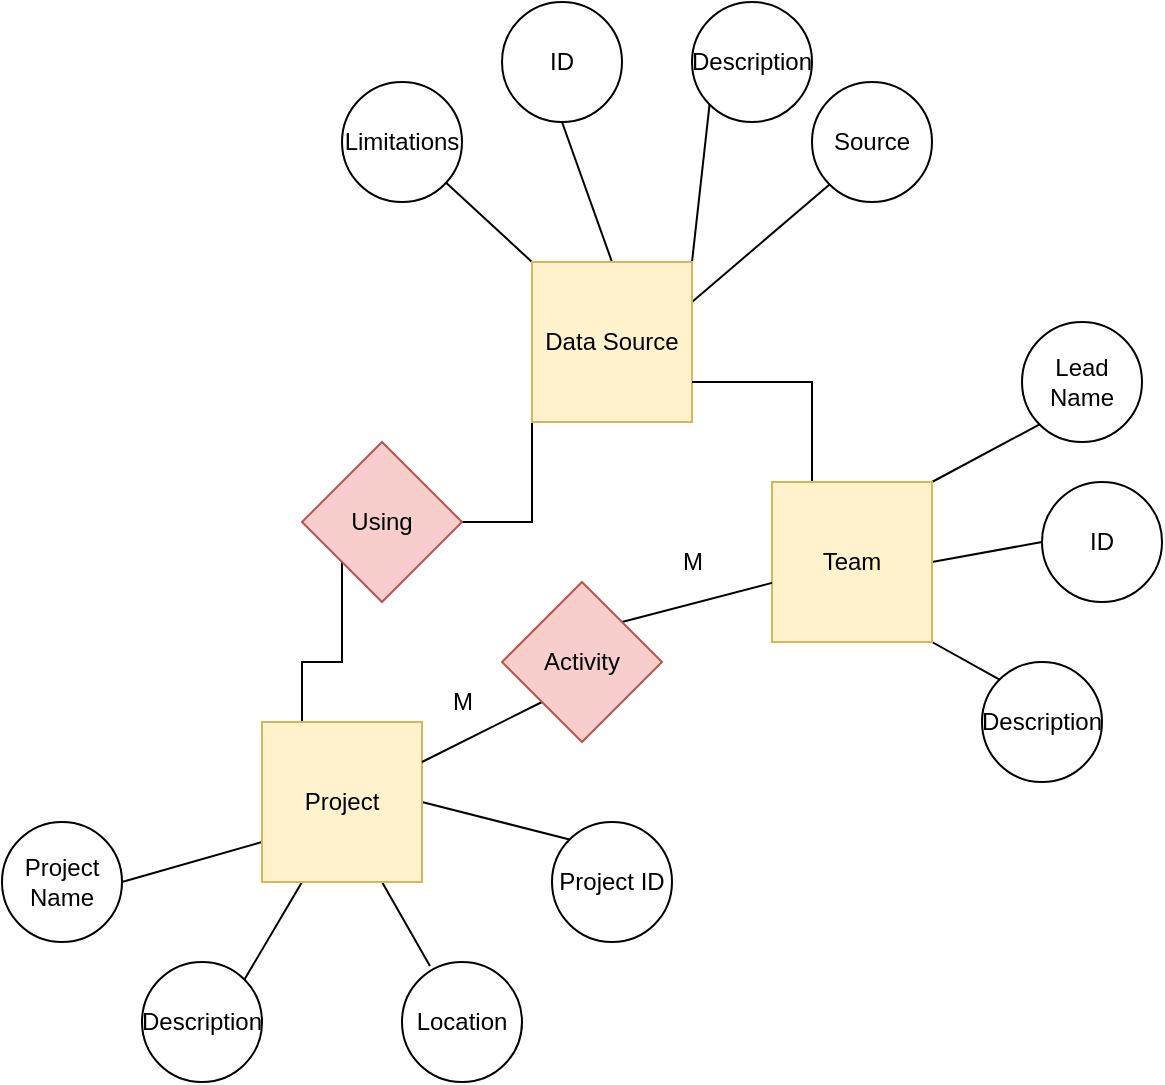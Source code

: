 <mxfile version="13.1.5" type="github" pages="4"><diagram id="rt0krU4KGdNEQJxQm8JP" name="Page-3"><mxGraphModel dx="1248" dy="706" grid="1" gridSize="10" guides="1" tooltips="1" connect="1" arrows="1" fold="1" page="1" pageScale="1" pageWidth="850" pageHeight="1100" math="0" shadow="0"><root><mxCell id="PyttAAzSHBFMUxgg1ODk-0"/><mxCell id="PyttAAzSHBFMUxgg1ODk-1" parent="PyttAAzSHBFMUxgg1ODk-0"/><mxCell id="PyttAAzSHBFMUxgg1ODk-2" style="edgeStyle=none;rounded=0;orthogonalLoop=1;jettySize=auto;html=1;exitX=0;exitY=0;exitDx=0;exitDy=0;endArrow=none;endFill=0;" parent="PyttAAzSHBFMUxgg1ODk-1" source="PyttAAzSHBFMUxgg1ODk-6" target="PyttAAzSHBFMUxgg1ODk-27" edge="1"><mxGeometry relative="1" as="geometry"/></mxCell><mxCell id="PyttAAzSHBFMUxgg1ODk-3" style="edgeStyle=none;rounded=0;orthogonalLoop=1;jettySize=auto;html=1;exitX=1;exitY=0;exitDx=0;exitDy=0;entryX=0;entryY=1;entryDx=0;entryDy=0;endArrow=none;endFill=0;" parent="PyttAAzSHBFMUxgg1ODk-1" source="PyttAAzSHBFMUxgg1ODk-6" target="PyttAAzSHBFMUxgg1ODk-26" edge="1"><mxGeometry relative="1" as="geometry"/></mxCell><mxCell id="PyttAAzSHBFMUxgg1ODk-4" style="edgeStyle=none;rounded=0;orthogonalLoop=1;jettySize=auto;html=1;exitX=0.5;exitY=0;exitDx=0;exitDy=0;entryX=0.5;entryY=1;entryDx=0;entryDy=0;endArrow=none;endFill=0;" parent="PyttAAzSHBFMUxgg1ODk-1" source="PyttAAzSHBFMUxgg1ODk-6" target="PyttAAzSHBFMUxgg1ODk-28" edge="1"><mxGeometry relative="1" as="geometry"/></mxCell><mxCell id="PyttAAzSHBFMUxgg1ODk-5" style="edgeStyle=none;rounded=0;orthogonalLoop=1;jettySize=auto;html=1;exitX=1;exitY=0.25;exitDx=0;exitDy=0;entryX=0;entryY=1;entryDx=0;entryDy=0;endArrow=none;endFill=0;" parent="PyttAAzSHBFMUxgg1ODk-1" source="PyttAAzSHBFMUxgg1ODk-6" target="PyttAAzSHBFMUxgg1ODk-41" edge="1"><mxGeometry relative="1" as="geometry"/></mxCell><mxCell id="PyttAAzSHBFMUxgg1ODk-42" style="edgeStyle=orthogonalEdgeStyle;rounded=0;orthogonalLoop=1;jettySize=auto;html=1;exitX=0;exitY=1;exitDx=0;exitDy=0;entryX=1;entryY=0.5;entryDx=0;entryDy=0;endArrow=none;endFill=0;" parent="PyttAAzSHBFMUxgg1ODk-1" source="PyttAAzSHBFMUxgg1ODk-6" target="PyttAAzSHBFMUxgg1ODk-39" edge="1"><mxGeometry relative="1" as="geometry"/></mxCell><mxCell id="PyttAAzSHBFMUxgg1ODk-6" value="Data Source" style="whiteSpace=wrap;html=1;aspect=fixed;fillColor=#fff2cc;strokeColor=#d6b656;" parent="PyttAAzSHBFMUxgg1ODk-1" vertex="1"><mxGeometry x="495" y="170" width="80" height="80" as="geometry"/></mxCell><mxCell id="PyttAAzSHBFMUxgg1ODk-11" style="edgeStyle=none;rounded=0;orthogonalLoop=1;jettySize=auto;html=1;exitX=1;exitY=0;exitDx=0;exitDy=0;entryX=0;entryY=1;entryDx=0;entryDy=0;endArrow=none;endFill=0;" parent="PyttAAzSHBFMUxgg1ODk-1" source="PyttAAzSHBFMUxgg1ODk-14" target="PyttAAzSHBFMUxgg1ODk-30" edge="1"><mxGeometry relative="1" as="geometry"/></mxCell><mxCell id="PyttAAzSHBFMUxgg1ODk-12" style="edgeStyle=none;rounded=0;orthogonalLoop=1;jettySize=auto;html=1;exitX=1;exitY=0.5;exitDx=0;exitDy=0;entryX=0;entryY=0.5;entryDx=0;entryDy=0;endArrow=none;endFill=0;" parent="PyttAAzSHBFMUxgg1ODk-1" source="PyttAAzSHBFMUxgg1ODk-14" target="PyttAAzSHBFMUxgg1ODk-29" edge="1"><mxGeometry relative="1" as="geometry"/></mxCell><mxCell id="PyttAAzSHBFMUxgg1ODk-13" style="edgeStyle=none;rounded=0;orthogonalLoop=1;jettySize=auto;html=1;exitX=1;exitY=1;exitDx=0;exitDy=0;entryX=0;entryY=0;entryDx=0;entryDy=0;endArrow=none;endFill=0;" parent="PyttAAzSHBFMUxgg1ODk-1" source="PyttAAzSHBFMUxgg1ODk-14" target="PyttAAzSHBFMUxgg1ODk-31" edge="1"><mxGeometry relative="1" as="geometry"/></mxCell><mxCell id="PyttAAzSHBFMUxgg1ODk-43" style="edgeStyle=orthogonalEdgeStyle;rounded=0;orthogonalLoop=1;jettySize=auto;html=1;exitX=0.25;exitY=0;exitDx=0;exitDy=0;entryX=1;entryY=0.75;entryDx=0;entryDy=0;endArrow=none;endFill=0;" parent="PyttAAzSHBFMUxgg1ODk-1" source="PyttAAzSHBFMUxgg1ODk-14" target="PyttAAzSHBFMUxgg1ODk-6" edge="1"><mxGeometry relative="1" as="geometry"/></mxCell><mxCell id="PyttAAzSHBFMUxgg1ODk-14" value="Team" style="whiteSpace=wrap;html=1;aspect=fixed;fillColor=#fff2cc;strokeColor=#d6b656;" parent="PyttAAzSHBFMUxgg1ODk-1" vertex="1"><mxGeometry x="615" y="280" width="80" height="80" as="geometry"/></mxCell><mxCell id="PyttAAzSHBFMUxgg1ODk-15" style="edgeStyle=none;rounded=0;orthogonalLoop=1;jettySize=auto;html=1;exitX=0;exitY=0.75;exitDx=0;exitDy=0;entryX=1;entryY=0.5;entryDx=0;entryDy=0;endArrow=none;endFill=0;" parent="PyttAAzSHBFMUxgg1ODk-1" source="PyttAAzSHBFMUxgg1ODk-19" target="PyttAAzSHBFMUxgg1ODk-22" edge="1"><mxGeometry relative="1" as="geometry"/></mxCell><mxCell id="PyttAAzSHBFMUxgg1ODk-16" style="edgeStyle=none;rounded=0;orthogonalLoop=1;jettySize=auto;html=1;exitX=0.25;exitY=1;exitDx=0;exitDy=0;entryX=1;entryY=0;entryDx=0;entryDy=0;endArrow=none;endFill=0;" parent="PyttAAzSHBFMUxgg1ODk-1" source="PyttAAzSHBFMUxgg1ODk-19" target="PyttAAzSHBFMUxgg1ODk-23" edge="1"><mxGeometry relative="1" as="geometry"/></mxCell><mxCell id="PyttAAzSHBFMUxgg1ODk-17" style="edgeStyle=none;rounded=0;orthogonalLoop=1;jettySize=auto;html=1;exitX=0.75;exitY=1;exitDx=0;exitDy=0;entryX=0.233;entryY=0.033;entryDx=0;entryDy=0;entryPerimeter=0;endArrow=none;endFill=0;" parent="PyttAAzSHBFMUxgg1ODk-1" source="PyttAAzSHBFMUxgg1ODk-19" target="PyttAAzSHBFMUxgg1ODk-20" edge="1"><mxGeometry relative="1" as="geometry"/></mxCell><mxCell id="PyttAAzSHBFMUxgg1ODk-18" style="edgeStyle=none;rounded=0;orthogonalLoop=1;jettySize=auto;html=1;exitX=1;exitY=0.5;exitDx=0;exitDy=0;entryX=0;entryY=0;entryDx=0;entryDy=0;endArrow=none;endFill=0;" parent="PyttAAzSHBFMUxgg1ODk-1" source="PyttAAzSHBFMUxgg1ODk-19" target="PyttAAzSHBFMUxgg1ODk-21" edge="1"><mxGeometry relative="1" as="geometry"/></mxCell><mxCell id="PyttAAzSHBFMUxgg1ODk-44" style="edgeStyle=orthogonalEdgeStyle;rounded=0;orthogonalLoop=1;jettySize=auto;html=1;exitX=0.25;exitY=0;exitDx=0;exitDy=0;entryX=0;entryY=1;entryDx=0;entryDy=0;endArrow=none;endFill=0;" parent="PyttAAzSHBFMUxgg1ODk-1" source="PyttAAzSHBFMUxgg1ODk-19" target="PyttAAzSHBFMUxgg1ODk-39" edge="1"><mxGeometry relative="1" as="geometry"/></mxCell><mxCell id="PyttAAzSHBFMUxgg1ODk-19" value="Project" style="whiteSpace=wrap;html=1;aspect=fixed;fillColor=#fff2cc;strokeColor=#d6b656;" parent="PyttAAzSHBFMUxgg1ODk-1" vertex="1"><mxGeometry x="360" y="400" width="80" height="80" as="geometry"/></mxCell><mxCell id="PyttAAzSHBFMUxgg1ODk-20" value="Location" style="ellipse;whiteSpace=wrap;html=1;" parent="PyttAAzSHBFMUxgg1ODk-1" vertex="1"><mxGeometry x="430" y="520" width="60" height="60" as="geometry"/></mxCell><mxCell id="PyttAAzSHBFMUxgg1ODk-21" value="Project ID" style="ellipse;whiteSpace=wrap;html=1;" parent="PyttAAzSHBFMUxgg1ODk-1" vertex="1"><mxGeometry x="505" y="450" width="60" height="60" as="geometry"/></mxCell><mxCell id="PyttAAzSHBFMUxgg1ODk-22" value="Project Name" style="ellipse;whiteSpace=wrap;html=1;" parent="PyttAAzSHBFMUxgg1ODk-1" vertex="1"><mxGeometry x="230" y="450" width="60" height="60" as="geometry"/></mxCell><mxCell id="PyttAAzSHBFMUxgg1ODk-23" value="Description" style="ellipse;whiteSpace=wrap;html=1;" parent="PyttAAzSHBFMUxgg1ODk-1" vertex="1"><mxGeometry x="300" y="520" width="60" height="60" as="geometry"/></mxCell><mxCell id="PyttAAzSHBFMUxgg1ODk-26" value="Description" style="ellipse;whiteSpace=wrap;html=1;" parent="PyttAAzSHBFMUxgg1ODk-1" vertex="1"><mxGeometry x="575" y="40" width="60" height="60" as="geometry"/></mxCell><mxCell id="PyttAAzSHBFMUxgg1ODk-27" value="Limitations" style="ellipse;whiteSpace=wrap;html=1;" parent="PyttAAzSHBFMUxgg1ODk-1" vertex="1"><mxGeometry x="400" y="80" width="60" height="60" as="geometry"/></mxCell><mxCell id="PyttAAzSHBFMUxgg1ODk-28" value="ID" style="ellipse;whiteSpace=wrap;html=1;" parent="PyttAAzSHBFMUxgg1ODk-1" vertex="1"><mxGeometry x="480" y="40" width="60" height="60" as="geometry"/></mxCell><mxCell id="PyttAAzSHBFMUxgg1ODk-29" value="ID" style="ellipse;whiteSpace=wrap;html=1;" parent="PyttAAzSHBFMUxgg1ODk-1" vertex="1"><mxGeometry x="750" y="280" width="60" height="60" as="geometry"/></mxCell><mxCell id="PyttAAzSHBFMUxgg1ODk-30" value="Lead Name" style="ellipse;whiteSpace=wrap;html=1;" parent="PyttAAzSHBFMUxgg1ODk-1" vertex="1"><mxGeometry x="740" y="200" width="60" height="60" as="geometry"/></mxCell><mxCell id="PyttAAzSHBFMUxgg1ODk-31" value="Description" style="ellipse;whiteSpace=wrap;html=1;" parent="PyttAAzSHBFMUxgg1ODk-1" vertex="1"><mxGeometry x="720" y="370" width="60" height="60" as="geometry"/></mxCell><mxCell id="PyttAAzSHBFMUxgg1ODk-32" style="edgeStyle=none;rounded=0;orthogonalLoop=1;jettySize=auto;html=1;exitX=1;exitY=0;exitDx=0;exitDy=0;endArrow=none;endFill=0;" parent="PyttAAzSHBFMUxgg1ODk-1" source="PyttAAzSHBFMUxgg1ODk-34" target="PyttAAzSHBFMUxgg1ODk-14" edge="1"><mxGeometry relative="1" as="geometry"/></mxCell><mxCell id="PyttAAzSHBFMUxgg1ODk-33" style="edgeStyle=none;rounded=0;orthogonalLoop=1;jettySize=auto;html=1;exitX=0;exitY=1;exitDx=0;exitDy=0;entryX=1;entryY=0.25;entryDx=0;entryDy=0;endArrow=none;endFill=0;" parent="PyttAAzSHBFMUxgg1ODk-1" source="PyttAAzSHBFMUxgg1ODk-34" target="PyttAAzSHBFMUxgg1ODk-19" edge="1"><mxGeometry relative="1" as="geometry"/></mxCell><mxCell id="PyttAAzSHBFMUxgg1ODk-34" value="Activity" style="rhombus;whiteSpace=wrap;html=1;fillColor=#f8cecc;strokeColor=#b85450;" parent="PyttAAzSHBFMUxgg1ODk-1" vertex="1"><mxGeometry x="480" y="330" width="80" height="80" as="geometry"/></mxCell><mxCell id="PyttAAzSHBFMUxgg1ODk-39" value="Using" style="rhombus;whiteSpace=wrap;html=1;fillColor=#f8cecc;strokeColor=#b85450;" parent="PyttAAzSHBFMUxgg1ODk-1" vertex="1"><mxGeometry x="380" y="260" width="80" height="80" as="geometry"/></mxCell><mxCell id="PyttAAzSHBFMUxgg1ODk-41" value="Source" style="ellipse;whiteSpace=wrap;html=1;" parent="PyttAAzSHBFMUxgg1ODk-1" vertex="1"><mxGeometry x="635" y="80" width="60" height="60" as="geometry"/></mxCell><mxCell id="IOsJcg_BrDrcKYwH-Y9f-0" value="M" style="text;html=1;align=center;verticalAlign=middle;resizable=0;points=[];autosize=1;" parent="PyttAAzSHBFMUxgg1ODk-1" vertex="1"><mxGeometry x="445" y="380" width="30" height="20" as="geometry"/></mxCell><mxCell id="IOsJcg_BrDrcKYwH-Y9f-1" value="M" style="text;html=1;align=center;verticalAlign=middle;resizable=0;points=[];autosize=1;" parent="PyttAAzSHBFMUxgg1ODk-1" vertex="1"><mxGeometry x="560" y="310" width="30" height="20" as="geometry"/></mxCell></root></mxGraphModel></diagram><diagram id="_MGCt_RtnIuWzZ6rvol-" name="Page-2"><mxGraphModel dx="1248" dy="706" grid="1" gridSize="10" guides="1" tooltips="1" connect="1" arrows="1" fold="1" page="1" pageScale="1" pageWidth="850" pageHeight="1100" math="0" shadow="0"><root><mxCell id="QILq6E-7f43rGBBVIJ01-0"/><mxCell id="QILq6E-7f43rGBBVIJ01-1" parent="QILq6E-7f43rGBBVIJ01-0"/><mxCell id="T185292IHlqDsRqvzdtG-1" style="edgeStyle=orthogonalEdgeStyle;rounded=0;orthogonalLoop=1;jettySize=auto;html=1;exitX=0;exitY=0;exitDx=0;exitDy=0;entryX=1;entryY=1;entryDx=0;entryDy=0;endArrow=none;endFill=0;" parent="QILq6E-7f43rGBBVIJ01-1" source="QILq6E-7f43rGBBVIJ01-3" target="QILq6E-7f43rGBBVIJ01-35" edge="1"><mxGeometry relative="1" as="geometry"><Array as="points"><mxPoint x="630" y="320"/></Array></mxGeometry></mxCell><mxCell id="QILq6E-7f43rGBBVIJ01-3" value="Data Source" style="whiteSpace=wrap;html=1;aspect=fixed;fillColor=#fff2cc;strokeColor=#d6b656;" parent="QILq6E-7f43rGBBVIJ01-1" vertex="1"><mxGeometry x="630" y="350" width="80" height="80" as="geometry"/></mxCell><mxCell id="QILq6E-7f43rGBBVIJ01-4" style="edgeStyle=none;rounded=0;orthogonalLoop=1;jettySize=auto;html=1;exitX=1;exitY=0;exitDx=0;exitDy=0;entryX=0;entryY=1;entryDx=0;entryDy=0;endArrow=none;endFill=0;" parent="QILq6E-7f43rGBBVIJ01-1" source="QILq6E-7f43rGBBVIJ01-8" target="QILq6E-7f43rGBBVIJ01-26" edge="1"><mxGeometry relative="1" as="geometry"/></mxCell><mxCell id="QILq6E-7f43rGBBVIJ01-5" style="edgeStyle=none;rounded=0;orthogonalLoop=1;jettySize=auto;html=1;exitX=1;exitY=0.5;exitDx=0;exitDy=0;entryX=0;entryY=0.5;entryDx=0;entryDy=0;endArrow=none;endFill=0;" parent="QILq6E-7f43rGBBVIJ01-1" source="QILq6E-7f43rGBBVIJ01-8" target="QILq6E-7f43rGBBVIJ01-25" edge="1"><mxGeometry relative="1" as="geometry"/></mxCell><mxCell id="QILq6E-7f43rGBBVIJ01-6" style="edgeStyle=none;rounded=0;orthogonalLoop=1;jettySize=auto;html=1;exitX=1;exitY=1;exitDx=0;exitDy=0;entryX=0;entryY=0;entryDx=0;entryDy=0;endArrow=none;endFill=0;" parent="QILq6E-7f43rGBBVIJ01-1" source="QILq6E-7f43rGBBVIJ01-8" target="QILq6E-7f43rGBBVIJ01-27" edge="1"><mxGeometry relative="1" as="geometry"/></mxCell><mxCell id="QILq6E-7f43rGBBVIJ01-7" style="edgeStyle=orthogonalEdgeStyle;rounded=0;orthogonalLoop=1;jettySize=auto;html=1;exitX=1;exitY=1;exitDx=0;exitDy=0;entryX=0;entryY=0;entryDx=0;entryDy=0;endArrow=none;endFill=0;" parent="QILq6E-7f43rGBBVIJ01-1" source="QILq6E-7f43rGBBVIJ01-8" target="QILq6E-7f43rGBBVIJ01-35" edge="1"><mxGeometry relative="1" as="geometry"><Array as="points"><mxPoint x="485" y="240"/><mxPoint x="560" y="240"/></Array></mxGeometry></mxCell><mxCell id="QILq6E-7f43rGBBVIJ01-8" value="Team" style="whiteSpace=wrap;html=1;aspect=fixed;fillColor=#fff2cc;strokeColor=#d6b656;" parent="QILq6E-7f43rGBBVIJ01-1" vertex="1"><mxGeometry x="405" y="140" width="80" height="80" as="geometry"/></mxCell><mxCell id="QILq6E-7f43rGBBVIJ01-9" style="edgeStyle=none;rounded=0;orthogonalLoop=1;jettySize=auto;html=1;exitX=0;exitY=0.75;exitDx=0;exitDy=0;entryX=1;entryY=0.5;entryDx=0;entryDy=0;endArrow=none;endFill=0;" parent="QILq6E-7f43rGBBVIJ01-1" source="QILq6E-7f43rGBBVIJ01-13" target="QILq6E-7f43rGBBVIJ01-17" edge="1"><mxGeometry relative="1" as="geometry"/></mxCell><mxCell id="QILq6E-7f43rGBBVIJ01-10" style="edgeStyle=none;rounded=0;orthogonalLoop=1;jettySize=auto;html=1;exitX=0.25;exitY=1;exitDx=0;exitDy=0;entryX=1;entryY=0;entryDx=0;entryDy=0;endArrow=none;endFill=0;" parent="QILq6E-7f43rGBBVIJ01-1" source="QILq6E-7f43rGBBVIJ01-13" target="QILq6E-7f43rGBBVIJ01-18" edge="1"><mxGeometry relative="1" as="geometry"/></mxCell><mxCell id="QILq6E-7f43rGBBVIJ01-11" style="edgeStyle=none;rounded=0;orthogonalLoop=1;jettySize=auto;html=1;exitX=0.75;exitY=1;exitDx=0;exitDy=0;entryX=0.233;entryY=0.033;entryDx=0;entryDy=0;entryPerimeter=0;endArrow=none;endFill=0;" parent="QILq6E-7f43rGBBVIJ01-1" source="QILq6E-7f43rGBBVIJ01-13" target="QILq6E-7f43rGBBVIJ01-14" edge="1"><mxGeometry relative="1" as="geometry"/></mxCell><mxCell id="QILq6E-7f43rGBBVIJ01-12" style="edgeStyle=orthogonalEdgeStyle;rounded=0;orthogonalLoop=1;jettySize=auto;html=1;exitX=1;exitY=0.5;exitDx=0;exitDy=0;entryX=0;entryY=0.5;entryDx=0;entryDy=0;endArrow=none;endFill=0;" parent="QILq6E-7f43rGBBVIJ01-1" source="QILq6E-7f43rGBBVIJ01-13" target="QILq6E-7f43rGBBVIJ01-37" edge="1"><mxGeometry relative="1" as="geometry"/></mxCell><mxCell id="QILq6E-7f43rGBBVIJ01-13" value="Work" style="whiteSpace=wrap;html=1;aspect=fixed;fillColor=#fff2cc;strokeColor=#d6b656;" parent="QILq6E-7f43rGBBVIJ01-1" vertex="1"><mxGeometry x="190" y="350" width="80" height="80" as="geometry"/></mxCell><mxCell id="QILq6E-7f43rGBBVIJ01-14" value="Location" style="ellipse;whiteSpace=wrap;html=1;" parent="QILq6E-7f43rGBBVIJ01-1" vertex="1"><mxGeometry x="250" y="490" width="60" height="60" as="geometry"/></mxCell><mxCell id="QILq6E-7f43rGBBVIJ01-15" style="edgeStyle=orthogonalEdgeStyle;rounded=0;orthogonalLoop=1;jettySize=auto;html=1;exitX=0;exitY=0;exitDx=0;exitDy=0;entryX=1;entryY=1;entryDx=0;entryDy=0;endArrow=none;endFill=0;" parent="QILq6E-7f43rGBBVIJ01-1" source="QILq6E-7f43rGBBVIJ01-16" target="QILq6E-7f43rGBBVIJ01-13" edge="1"><mxGeometry relative="1" as="geometry"/></mxCell><mxCell id="QILq6E-7f43rGBBVIJ01-16" value="Project ID" style="ellipse;whiteSpace=wrap;html=1;" parent="QILq6E-7f43rGBBVIJ01-1" vertex="1"><mxGeometry x="340" y="460" width="60" height="60" as="geometry"/></mxCell><mxCell id="QILq6E-7f43rGBBVIJ01-17" value="Project Name" style="ellipse;whiteSpace=wrap;html=1;" parent="QILq6E-7f43rGBBVIJ01-1" vertex="1"><mxGeometry x="40" y="420" width="60" height="60" as="geometry"/></mxCell><mxCell id="QILq6E-7f43rGBBVIJ01-18" value="Description" style="ellipse;whiteSpace=wrap;html=1;" parent="QILq6E-7f43rGBBVIJ01-1" vertex="1"><mxGeometry x="110" y="490" width="60" height="60" as="geometry"/></mxCell><mxCell id="QILq6E-7f43rGBBVIJ01-19" style="edgeStyle=orthogonalEdgeStyle;rounded=0;orthogonalLoop=1;jettySize=auto;html=1;exitX=0.5;exitY=0;exitDx=0;exitDy=0;entryX=0.75;entryY=1;entryDx=0;entryDy=0;endArrow=none;endFill=0;" parent="QILq6E-7f43rGBBVIJ01-1" source="QILq6E-7f43rGBBVIJ01-20" target="QILq6E-7f43rGBBVIJ01-3" edge="1"><mxGeometry relative="1" as="geometry"/></mxCell><mxCell id="QILq6E-7f43rGBBVIJ01-20" value="Description" style="ellipse;whiteSpace=wrap;html=1;" parent="QILq6E-7f43rGBBVIJ01-1" vertex="1"><mxGeometry x="710" y="490" width="60" height="60" as="geometry"/></mxCell><mxCell id="QILq6E-7f43rGBBVIJ01-21" style="edgeStyle=orthogonalEdgeStyle;rounded=0;orthogonalLoop=1;jettySize=auto;html=1;exitX=1;exitY=0;exitDx=0;exitDy=0;entryX=0;entryY=0.75;entryDx=0;entryDy=0;endArrow=none;endFill=0;" parent="QILq6E-7f43rGBBVIJ01-1" source="QILq6E-7f43rGBBVIJ01-22" target="QILq6E-7f43rGBBVIJ01-3" edge="1"><mxGeometry relative="1" as="geometry"/></mxCell><mxCell id="QILq6E-7f43rGBBVIJ01-22" value="Limitations" style="ellipse;whiteSpace=wrap;html=1;" parent="QILq6E-7f43rGBBVIJ01-1" vertex="1"><mxGeometry x="520" y="430" width="60" height="60" as="geometry"/></mxCell><mxCell id="QILq6E-7f43rGBBVIJ01-23" style="edgeStyle=orthogonalEdgeStyle;rounded=0;orthogonalLoop=1;jettySize=auto;html=1;exitX=0.5;exitY=0;exitDx=0;exitDy=0;entryX=0.25;entryY=1;entryDx=0;entryDy=0;endArrow=none;endFill=0;" parent="QILq6E-7f43rGBBVIJ01-1" source="QILq6E-7f43rGBBVIJ01-24" target="QILq6E-7f43rGBBVIJ01-3" edge="1"><mxGeometry relative="1" as="geometry"/></mxCell><mxCell id="QILq6E-7f43rGBBVIJ01-24" value="ID" style="ellipse;whiteSpace=wrap;html=1;" parent="QILq6E-7f43rGBBVIJ01-1" vertex="1"><mxGeometry x="600" y="490" width="60" height="60" as="geometry"/></mxCell><mxCell id="QILq6E-7f43rGBBVIJ01-25" value="ID" style="ellipse;whiteSpace=wrap;html=1;" parent="QILq6E-7f43rGBBVIJ01-1" vertex="1"><mxGeometry x="400" y="40" width="60" height="60" as="geometry"/></mxCell><mxCell id="QILq6E-7f43rGBBVIJ01-26" value="Lead Name" style="ellipse;whiteSpace=wrap;html=1;" parent="QILq6E-7f43rGBBVIJ01-1" vertex="1"><mxGeometry x="520" y="60" width="60" height="60" as="geometry"/></mxCell><mxCell id="QILq6E-7f43rGBBVIJ01-27" value="Description" style="ellipse;whiteSpace=wrap;html=1;" parent="QILq6E-7f43rGBBVIJ01-1" vertex="1"><mxGeometry x="280" y="60" width="60" height="60" as="geometry"/></mxCell><mxCell id="QILq6E-7f43rGBBVIJ01-28" style="edgeStyle=none;rounded=0;orthogonalLoop=1;jettySize=auto;html=1;exitX=1;exitY=0;exitDx=0;exitDy=0;endArrow=none;endFill=0;" parent="QILq6E-7f43rGBBVIJ01-1" source="QILq6E-7f43rGBBVIJ01-30" target="QILq6E-7f43rGBBVIJ01-8" edge="1"><mxGeometry relative="1" as="geometry"/></mxCell><mxCell id="QILq6E-7f43rGBBVIJ01-29" style="edgeStyle=none;rounded=0;orthogonalLoop=1;jettySize=auto;html=1;exitX=0;exitY=1;exitDx=0;exitDy=0;entryX=1;entryY=0.25;entryDx=0;entryDy=0;endArrow=none;endFill=0;" parent="QILq6E-7f43rGBBVIJ01-1" source="QILq6E-7f43rGBBVIJ01-30" target="QILq6E-7f43rGBBVIJ01-13" edge="1"><mxGeometry relative="1" as="geometry"/></mxCell><mxCell id="QILq6E-7f43rGBBVIJ01-30" value="Activity" style="rhombus;whiteSpace=wrap;html=1;fillColor=#f8cecc;strokeColor=#b85450;" parent="QILq6E-7f43rGBBVIJ01-1" vertex="1"><mxGeometry x="295" y="260" width="80" height="80" as="geometry"/></mxCell><mxCell id="QILq6E-7f43rGBBVIJ01-31" style="edgeStyle=orthogonalEdgeStyle;rounded=0;orthogonalLoop=1;jettySize=auto;html=1;exitX=0;exitY=0;exitDx=0;exitDy=0;entryX=1;entryY=0.75;entryDx=0;entryDy=0;endArrow=none;endFill=0;" parent="QILq6E-7f43rGBBVIJ01-1" source="QILq6E-7f43rGBBVIJ01-32" target="QILq6E-7f43rGBBVIJ01-3" edge="1"><mxGeometry relative="1" as="geometry"/></mxCell><mxCell id="QILq6E-7f43rGBBVIJ01-32" value="Source" style="ellipse;whiteSpace=wrap;html=1;" parent="QILq6E-7f43rGBBVIJ01-1" vertex="1"><mxGeometry x="790" y="430" width="60" height="60" as="geometry"/></mxCell><mxCell id="QILq6E-7f43rGBBVIJ01-33" value="M" style="text;html=1;align=center;verticalAlign=middle;resizable=0;points=[];autosize=1;" parent="QILq6E-7f43rGBBVIJ01-1" vertex="1"><mxGeometry x="355" y="230" width="30" height="20" as="geometry"/></mxCell><mxCell id="QILq6E-7f43rGBBVIJ01-34" value="M" style="text;html=1;align=center;verticalAlign=middle;resizable=0;points=[];autosize=1;" parent="QILq6E-7f43rGBBVIJ01-1" vertex="1"><mxGeometry x="265" y="320" width="30" height="20" as="geometry"/></mxCell><mxCell id="QILq6E-7f43rGBBVIJ01-35" value="Access" style="rhombus;whiteSpace=wrap;html=1;fillColor=#f8cecc;strokeColor=#b85450;" parent="QILq6E-7f43rGBBVIJ01-1" vertex="1"><mxGeometry x="540" y="260" width="80" height="80" as="geometry"/></mxCell><mxCell id="QILq6E-7f43rGBBVIJ01-36" style="edgeStyle=orthogonalEdgeStyle;rounded=0;orthogonalLoop=1;jettySize=auto;html=1;exitX=1;exitY=0.5;exitDx=0;exitDy=0;endArrow=none;endFill=0;" parent="QILq6E-7f43rGBBVIJ01-1" source="QILq6E-7f43rGBBVIJ01-37" edge="1"><mxGeometry relative="1" as="geometry"><mxPoint x="630" y="390" as="targetPoint"/></mxGeometry></mxCell><mxCell id="QILq6E-7f43rGBBVIJ01-37" value="Using" style="rhombus;whiteSpace=wrap;html=1;fillColor=#f8cecc;strokeColor=#b85450;" parent="QILq6E-7f43rGBBVIJ01-1" vertex="1"><mxGeometry x="420" y="350" width="80" height="80" as="geometry"/></mxCell><mxCell id="QILq6E-7f43rGBBVIJ01-38" value="M" style="text;html=1;align=center;verticalAlign=middle;resizable=0;points=[];autosize=1;" parent="QILq6E-7f43rGBBVIJ01-1" vertex="1"><mxGeometry x="345" y="360" width="30" height="20" as="geometry"/></mxCell><mxCell id="QILq6E-7f43rGBBVIJ01-39" value="M" style="text;html=1;align=center;verticalAlign=middle;resizable=0;points=[];autosize=1;" parent="QILq6E-7f43rGBBVIJ01-1" vertex="1"><mxGeometry x="550" y="360" width="30" height="20" as="geometry"/></mxCell><mxCell id="QILq6E-7f43rGBBVIJ01-40" value="M" style="text;html=1;align=center;verticalAlign=middle;resizable=0;points=[];autosize=1;" parent="QILq6E-7f43rGBBVIJ01-1" vertex="1"><mxGeometry x="510" y="220" width="30" height="20" as="geometry"/></mxCell><mxCell id="QILq6E-7f43rGBBVIJ01-41" value="M" style="text;html=1;align=center;verticalAlign=middle;resizable=0;points=[];autosize=1;" parent="QILq6E-7f43rGBBVIJ01-1" vertex="1"><mxGeometry x="630" y="310" width="30" height="20" as="geometry"/></mxCell><mxCell id="z7I4FhpsQtmTsb7yfHmq-2" value="Governor&lt;br&gt;Agency&lt;br&gt;Department&lt;br&gt;Center/Office&lt;br&gt;Division&lt;br&gt;Branch/Program" style="whiteSpace=wrap;html=1;aspect=fixed;" vertex="1" parent="QILq6E-7f43rGBBVIJ01-1"><mxGeometry x="20" y="30" width="130" height="130" as="geometry"/></mxCell><mxCell id="z7I4FhpsQtmTsb7yfHmq-3" value="" style="whiteSpace=wrap;html=1;aspect=fixed;" vertex="1" parent="QILq6E-7f43rGBBVIJ01-1"><mxGeometry x="740" y="30" width="80" height="80" as="geometry"/></mxCell><mxCell id="z7I4FhpsQtmTsb7yfHmq-4" value="What team produces it" style="ellipse;whiteSpace=wrap;html=1;" vertex="1" parent="QILq6E-7f43rGBBVIJ01-1"><mxGeometry x="730" y="630" width="60" height="60" as="geometry"/></mxCell></root></mxGraphModel></diagram><diagram id="GVl_C9nQj66CIdH6m3cj" name="Page-4"><mxGraphModel dx="1248" dy="661" grid="1" gridSize="10" guides="1" tooltips="1" connect="1" arrows="1" fold="1" page="1" pageScale="1" pageWidth="850" pageHeight="1100" math="0" shadow="0"><root><mxCell id="7WrIt2G0Vj8X-PvsI4kC-0"/><mxCell id="7WrIt2G0Vj8X-PvsI4kC-1" parent="7WrIt2G0Vj8X-PvsI4kC-0"/><mxCell id="7WrIt2G0Vj8X-PvsI4kC-6" style="edgeStyle=orthogonalEdgeStyle;rounded=0;orthogonalLoop=1;jettySize=auto;html=1;exitX=0.5;exitY=1;exitDx=0;exitDy=0;entryX=0.5;entryY=0;entryDx=0;entryDy=0;endArrow=classic;endFill=1;" edge="1" parent="7WrIt2G0Vj8X-PvsI4kC-1" source="7WrIt2G0Vj8X-PvsI4kC-2" target="7WrIt2G0Vj8X-PvsI4kC-4"><mxGeometry relative="1" as="geometry"/></mxCell><mxCell id="7WrIt2G0Vj8X-PvsI4kC-25" style="edgeStyle=orthogonalEdgeStyle;rounded=0;orthogonalLoop=1;jettySize=auto;html=1;exitX=0;exitY=0.75;exitDx=0;exitDy=0;entryX=0.5;entryY=0;entryDx=0;entryDy=0;endArrow=classic;endFill=1;" edge="1" parent="7WrIt2G0Vj8X-PvsI4kC-1" source="7WrIt2G0Vj8X-PvsI4kC-2" target="7WrIt2G0Vj8X-PvsI4kC-24"><mxGeometry relative="1" as="geometry"/></mxCell><mxCell id="7WrIt2G0Vj8X-PvsI4kC-2" value="Team A" style="whiteSpace=wrap;html=1;aspect=fixed;" vertex="1" parent="7WrIt2G0Vj8X-PvsI4kC-1"><mxGeometry x="140" y="60" width="80" height="80" as="geometry"/></mxCell><mxCell id="7WrIt2G0Vj8X-PvsI4kC-7" style="edgeStyle=orthogonalEdgeStyle;rounded=0;orthogonalLoop=1;jettySize=auto;html=1;exitX=0.5;exitY=1;exitDx=0;exitDy=0;entryX=0.5;entryY=0;entryDx=0;entryDy=0;endArrow=classic;endFill=1;" edge="1" parent="7WrIt2G0Vj8X-PvsI4kC-1" source="7WrIt2G0Vj8X-PvsI4kC-3" target="7WrIt2G0Vj8X-PvsI4kC-5"><mxGeometry relative="1" as="geometry"/></mxCell><mxCell id="7WrIt2G0Vj8X-PvsI4kC-3" value="Team B" style="whiteSpace=wrap;html=1;aspect=fixed;" vertex="1" parent="7WrIt2G0Vj8X-PvsI4kC-1"><mxGeometry x="440" y="60" width="80" height="80" as="geometry"/></mxCell><mxCell id="7WrIt2G0Vj8X-PvsI4kC-4" value="P 1" style="whiteSpace=wrap;html=1;aspect=fixed;" vertex="1" parent="7WrIt2G0Vj8X-PvsI4kC-1"><mxGeometry x="140" y="240" width="80" height="80" as="geometry"/></mxCell><mxCell id="7WrIt2G0Vj8X-PvsI4kC-5" value="P 1" style="whiteSpace=wrap;html=1;aspect=fixed;" vertex="1" parent="7WrIt2G0Vj8X-PvsI4kC-1"><mxGeometry x="440" y="240" width="80" height="80" as="geometry"/></mxCell><mxCell id="7WrIt2G0Vj8X-PvsI4kC-22" style="edgeStyle=orthogonalEdgeStyle;rounded=0;orthogonalLoop=1;jettySize=auto;html=1;exitX=0.25;exitY=1;exitDx=0;exitDy=0;entryX=0.75;entryY=0;entryDx=0;entryDy=0;endArrow=classic;endFill=1;" edge="1" parent="7WrIt2G0Vj8X-PvsI4kC-1" source="7WrIt2G0Vj8X-PvsI4kC-19" target="7WrIt2G0Vj8X-PvsI4kC-20"><mxGeometry relative="1" as="geometry"/></mxCell><mxCell id="7WrIt2G0Vj8X-PvsI4kC-23" style="edgeStyle=orthogonalEdgeStyle;rounded=0;orthogonalLoop=1;jettySize=auto;html=1;exitX=0.75;exitY=1;exitDx=0;exitDy=0;entryX=0.5;entryY=0;entryDx=0;entryDy=0;endArrow=classic;endFill=1;" edge="1" parent="7WrIt2G0Vj8X-PvsI4kC-1" source="7WrIt2G0Vj8X-PvsI4kC-19" target="7WrIt2G0Vj8X-PvsI4kC-21"><mxGeometry relative="1" as="geometry"/></mxCell><mxCell id="7WrIt2G0Vj8X-PvsI4kC-19" value="Team C" style="whiteSpace=wrap;html=1;aspect=fixed;" vertex="1" parent="7WrIt2G0Vj8X-PvsI4kC-1"><mxGeometry x="640" y="60" width="80" height="80" as="geometry"/></mxCell><mxCell id="7WrIt2G0Vj8X-PvsI4kC-20" value="P 2" style="whiteSpace=wrap;html=1;aspect=fixed;" vertex="1" parent="7WrIt2G0Vj8X-PvsI4kC-1"><mxGeometry x="570" y="220" width="80" height="80" as="geometry"/></mxCell><mxCell id="7WrIt2G0Vj8X-PvsI4kC-21" value="P 3" style="whiteSpace=wrap;html=1;aspect=fixed;" vertex="1" parent="7WrIt2G0Vj8X-PvsI4kC-1"><mxGeometry x="720" y="220" width="80" height="80" as="geometry"/></mxCell><mxCell id="7WrIt2G0Vj8X-PvsI4kC-24" value="P 2" style="whiteSpace=wrap;html=1;aspect=fixed;" vertex="1" parent="7WrIt2G0Vj8X-PvsI4kC-1"><mxGeometry x="20" y="240" width="80" height="80" as="geometry"/></mxCell><mxCell id="R-4N4vfzG2TULxkabUl9-0" style="edgeStyle=orthogonalEdgeStyle;rounded=0;orthogonalLoop=1;jettySize=auto;html=1;exitX=1;exitY=1;exitDx=0;exitDy=0;entryX=0;entryY=0;entryDx=0;entryDy=0;endArrow=classic;endFill=1;" edge="1" source="R-4N4vfzG2TULxkabUl9-2" target="R-4N4vfzG2TULxkabUl9-5" parent="7WrIt2G0Vj8X-PvsI4kC-1"><mxGeometry relative="1" as="geometry"/></mxCell><mxCell id="R-4N4vfzG2TULxkabUl9-1" style="edgeStyle=orthogonalEdgeStyle;rounded=0;orthogonalLoop=1;jettySize=auto;html=1;exitX=0;exitY=1;exitDx=0;exitDy=0;entryX=0.5;entryY=0;entryDx=0;entryDy=0;endArrow=classic;endFill=1;" edge="1" source="R-4N4vfzG2TULxkabUl9-2" target="R-4N4vfzG2TULxkabUl9-6" parent="7WrIt2G0Vj8X-PvsI4kC-1"><mxGeometry relative="1" as="geometry"/></mxCell><mxCell id="R-4N4vfzG2TULxkabUl9-2" value="Team A" style="whiteSpace=wrap;html=1;aspect=fixed;" vertex="1" parent="7WrIt2G0Vj8X-PvsI4kC-1"><mxGeometry x="220" y="470" width="80" height="80" as="geometry"/></mxCell><mxCell id="R-4N4vfzG2TULxkabUl9-3" style="edgeStyle=orthogonalEdgeStyle;rounded=0;orthogonalLoop=1;jettySize=auto;html=1;exitX=0.25;exitY=1;exitDx=0;exitDy=0;entryX=1;entryY=0;entryDx=0;entryDy=0;endArrow=classic;endFill=1;" edge="1" source="R-4N4vfzG2TULxkabUl9-4" target="R-4N4vfzG2TULxkabUl9-5" parent="7WrIt2G0Vj8X-PvsI4kC-1"><mxGeometry relative="1" as="geometry"/></mxCell><mxCell id="R-4N4vfzG2TULxkabUl9-4" value="Team B" style="whiteSpace=wrap;html=1;aspect=fixed;" vertex="1" parent="7WrIt2G0Vj8X-PvsI4kC-1"><mxGeometry x="400" y="470" width="80" height="80" as="geometry"/></mxCell><mxCell id="R-4N4vfzG2TULxkabUl9-5" value="P 1" style="whiteSpace=wrap;html=1;aspect=fixed;" vertex="1" parent="7WrIt2G0Vj8X-PvsI4kC-1"><mxGeometry x="310" y="610" width="80" height="80" as="geometry"/></mxCell><mxCell id="R-4N4vfzG2TULxkabUl9-6" value="P 2" style="whiteSpace=wrap;html=1;aspect=fixed;" vertex="1" parent="7WrIt2G0Vj8X-PvsI4kC-1"><mxGeometry x="140" y="610" width="80" height="80" as="geometry"/></mxCell><mxCell id="R-4N4vfzG2TULxkabUl9-7" style="edgeStyle=orthogonalEdgeStyle;rounded=0;orthogonalLoop=1;jettySize=auto;html=1;exitX=0;exitY=0;exitDx=0;exitDy=0;entryX=0;entryY=0.375;entryDx=0;entryDy=0;entryPerimeter=0;endArrow=classic;endFill=1;" edge="1" source="R-4N4vfzG2TULxkabUl9-9" target="R-4N4vfzG2TULxkabUl9-6" parent="7WrIt2G0Vj8X-PvsI4kC-1"><mxGeometry relative="1" as="geometry"><Array as="points"><mxPoint x="580" y="450"/><mxPoint x="120" y="450"/><mxPoint x="120" y="640"/></Array></mxGeometry></mxCell><mxCell id="R-4N4vfzG2TULxkabUl9-8" style="edgeStyle=orthogonalEdgeStyle;rounded=0;orthogonalLoop=1;jettySize=auto;html=1;exitX=0.5;exitY=1;exitDx=0;exitDy=0;entryX=0.5;entryY=0;entryDx=0;entryDy=0;endArrow=classic;endFill=1;" edge="1" source="R-4N4vfzG2TULxkabUl9-9" target="R-4N4vfzG2TULxkabUl9-10" parent="7WrIt2G0Vj8X-PvsI4kC-1"><mxGeometry relative="1" as="geometry"/></mxCell><mxCell id="R-4N4vfzG2TULxkabUl9-9" value="Team C" style="whiteSpace=wrap;html=1;aspect=fixed;" vertex="1" parent="7WrIt2G0Vj8X-PvsI4kC-1"><mxGeometry x="580" y="470" width="80" height="80" as="geometry"/></mxCell><mxCell id="R-4N4vfzG2TULxkabUl9-10" value="P 3" style="whiteSpace=wrap;html=1;aspect=fixed;" vertex="1" parent="7WrIt2G0Vj8X-PvsI4kC-1"><mxGeometry x="580" y="600" width="80" height="80" as="geometry"/></mxCell><mxCell id="R-4N4vfzG2TULxkabUl9-23" style="edgeStyle=orthogonalEdgeStyle;rounded=0;orthogonalLoop=1;jettySize=auto;html=1;exitX=0.75;exitY=1;exitDx=0;exitDy=0;entryX=0.25;entryY=0;entryDx=0;entryDy=0;endArrow=classic;endFill=1;" edge="1" parent="7WrIt2G0Vj8X-PvsI4kC-1" source="R-4N4vfzG2TULxkabUl9-11" target="R-4N4vfzG2TULxkabUl9-16"><mxGeometry relative="1" as="geometry"/></mxCell><mxCell id="R-4N4vfzG2TULxkabUl9-24" style="edgeStyle=orthogonalEdgeStyle;rounded=0;orthogonalLoop=1;jettySize=auto;html=1;exitX=0.25;exitY=1;exitDx=0;exitDy=0;entryX=1;entryY=0;entryDx=0;entryDy=0;endArrow=classic;endFill=1;" edge="1" parent="7WrIt2G0Vj8X-PvsI4kC-1" source="R-4N4vfzG2TULxkabUl9-11" target="R-4N4vfzG2TULxkabUl9-15"><mxGeometry relative="1" as="geometry"/></mxCell><mxCell id="R-4N4vfzG2TULxkabUl9-11" value="P 1" style="whiteSpace=wrap;html=1;aspect=fixed;" vertex="1" parent="7WrIt2G0Vj8X-PvsI4kC-1"><mxGeometry x="140" y="800" width="80" height="80" as="geometry"/></mxCell><mxCell id="R-4N4vfzG2TULxkabUl9-21" style="edgeStyle=orthogonalEdgeStyle;rounded=0;orthogonalLoop=1;jettySize=auto;html=1;exitX=1;exitY=1;exitDx=0;exitDy=0;entryX=0.339;entryY=-0.005;entryDx=0;entryDy=0;entryPerimeter=0;endArrow=classic;endFill=1;" edge="1" parent="7WrIt2G0Vj8X-PvsI4kC-1" source="R-4N4vfzG2TULxkabUl9-12" target="R-4N4vfzG2TULxkabUl9-18"><mxGeometry relative="1" as="geometry"/></mxCell><mxCell id="R-4N4vfzG2TULxkabUl9-22" style="edgeStyle=orthogonalEdgeStyle;rounded=0;orthogonalLoop=1;jettySize=auto;html=1;exitX=0.5;exitY=1;exitDx=0;exitDy=0;entryX=0.5;entryY=0;entryDx=0;entryDy=0;endArrow=classic;endFill=1;" edge="1" parent="7WrIt2G0Vj8X-PvsI4kC-1" source="R-4N4vfzG2TULxkabUl9-12" target="R-4N4vfzG2TULxkabUl9-17"><mxGeometry relative="1" as="geometry"/></mxCell><mxCell id="R-4N4vfzG2TULxkabUl9-12" value="P 2" style="whiteSpace=wrap;html=1;aspect=fixed;" vertex="1" parent="7WrIt2G0Vj8X-PvsI4kC-1"><mxGeometry x="360" y="800" width="80" height="80" as="geometry"/></mxCell><mxCell id="R-4N4vfzG2TULxkabUl9-20" style="edgeStyle=orthogonalEdgeStyle;rounded=0;orthogonalLoop=1;jettySize=auto;html=1;exitX=0.5;exitY=1;exitDx=0;exitDy=0;entryX=0.5;entryY=0;entryDx=0;entryDy=0;endArrow=classic;endFill=1;" edge="1" parent="7WrIt2G0Vj8X-PvsI4kC-1" source="R-4N4vfzG2TULxkabUl9-13" target="R-4N4vfzG2TULxkabUl9-19"><mxGeometry relative="1" as="geometry"/></mxCell><mxCell id="R-4N4vfzG2TULxkabUl9-13" value="P 3" style="whiteSpace=wrap;html=1;aspect=fixed;" vertex="1" parent="7WrIt2G0Vj8X-PvsI4kC-1"><mxGeometry x="590" y="800" width="80" height="80" as="geometry"/></mxCell><mxCell id="R-4N4vfzG2TULxkabUl9-15" value="Team A" style="whiteSpace=wrap;html=1;aspect=fixed;" vertex="1" parent="7WrIt2G0Vj8X-PvsI4kC-1"><mxGeometry x="80" y="920" width="80" height="80" as="geometry"/></mxCell><mxCell id="R-4N4vfzG2TULxkabUl9-16" value="Team B" style="whiteSpace=wrap;html=1;aspect=fixed;" vertex="1" parent="7WrIt2G0Vj8X-PvsI4kC-1"><mxGeometry x="180" y="920" width="80" height="80" as="geometry"/></mxCell><mxCell id="R-4N4vfzG2TULxkabUl9-17" value="Team A" style="whiteSpace=wrap;html=1;aspect=fixed;" vertex="1" parent="7WrIt2G0Vj8X-PvsI4kC-1"><mxGeometry x="320" y="920" width="80" height="80" as="geometry"/></mxCell><mxCell id="R-4N4vfzG2TULxkabUl9-18" value="Team C" style="whiteSpace=wrap;html=1;aspect=fixed;" vertex="1" parent="7WrIt2G0Vj8X-PvsI4kC-1"><mxGeometry x="440" y="920" width="80" height="80" as="geometry"/></mxCell><mxCell id="R-4N4vfzG2TULxkabUl9-19" value="Team C" style="whiteSpace=wrap;html=1;aspect=fixed;" vertex="1" parent="7WrIt2G0Vj8X-PvsI4kC-1"><mxGeometry x="590" y="920" width="80" height="80" as="geometry"/></mxCell></root></mxGraphModel></diagram><diagram id="969rRljnBN-eZJ9y9Bpc" name="Page-5"><mxGraphModel dx="1422" dy="745" grid="1" gridSize="10" guides="1" tooltips="1" connect="1" arrows="1" fold="1" page="1" pageScale="1" pageWidth="850" pageHeight="1100" math="0" shadow="0"><root><mxCell id="Ke0W5G0MknqCnMNyr_pE-0"/><mxCell id="Ke0W5G0MknqCnMNyr_pE-1" parent="Ke0W5G0MknqCnMNyr_pE-0"/><mxCell id="Ke0W5G0MknqCnMNyr_pE-2" value="" style="whiteSpace=wrap;html=1;aspect=fixed;" vertex="1" parent="Ke0W5G0MknqCnMNyr_pE-1"><mxGeometry x="440" y="60" width="80" height="80" as="geometry"/></mxCell></root></mxGraphModel></diagram></mxfile>